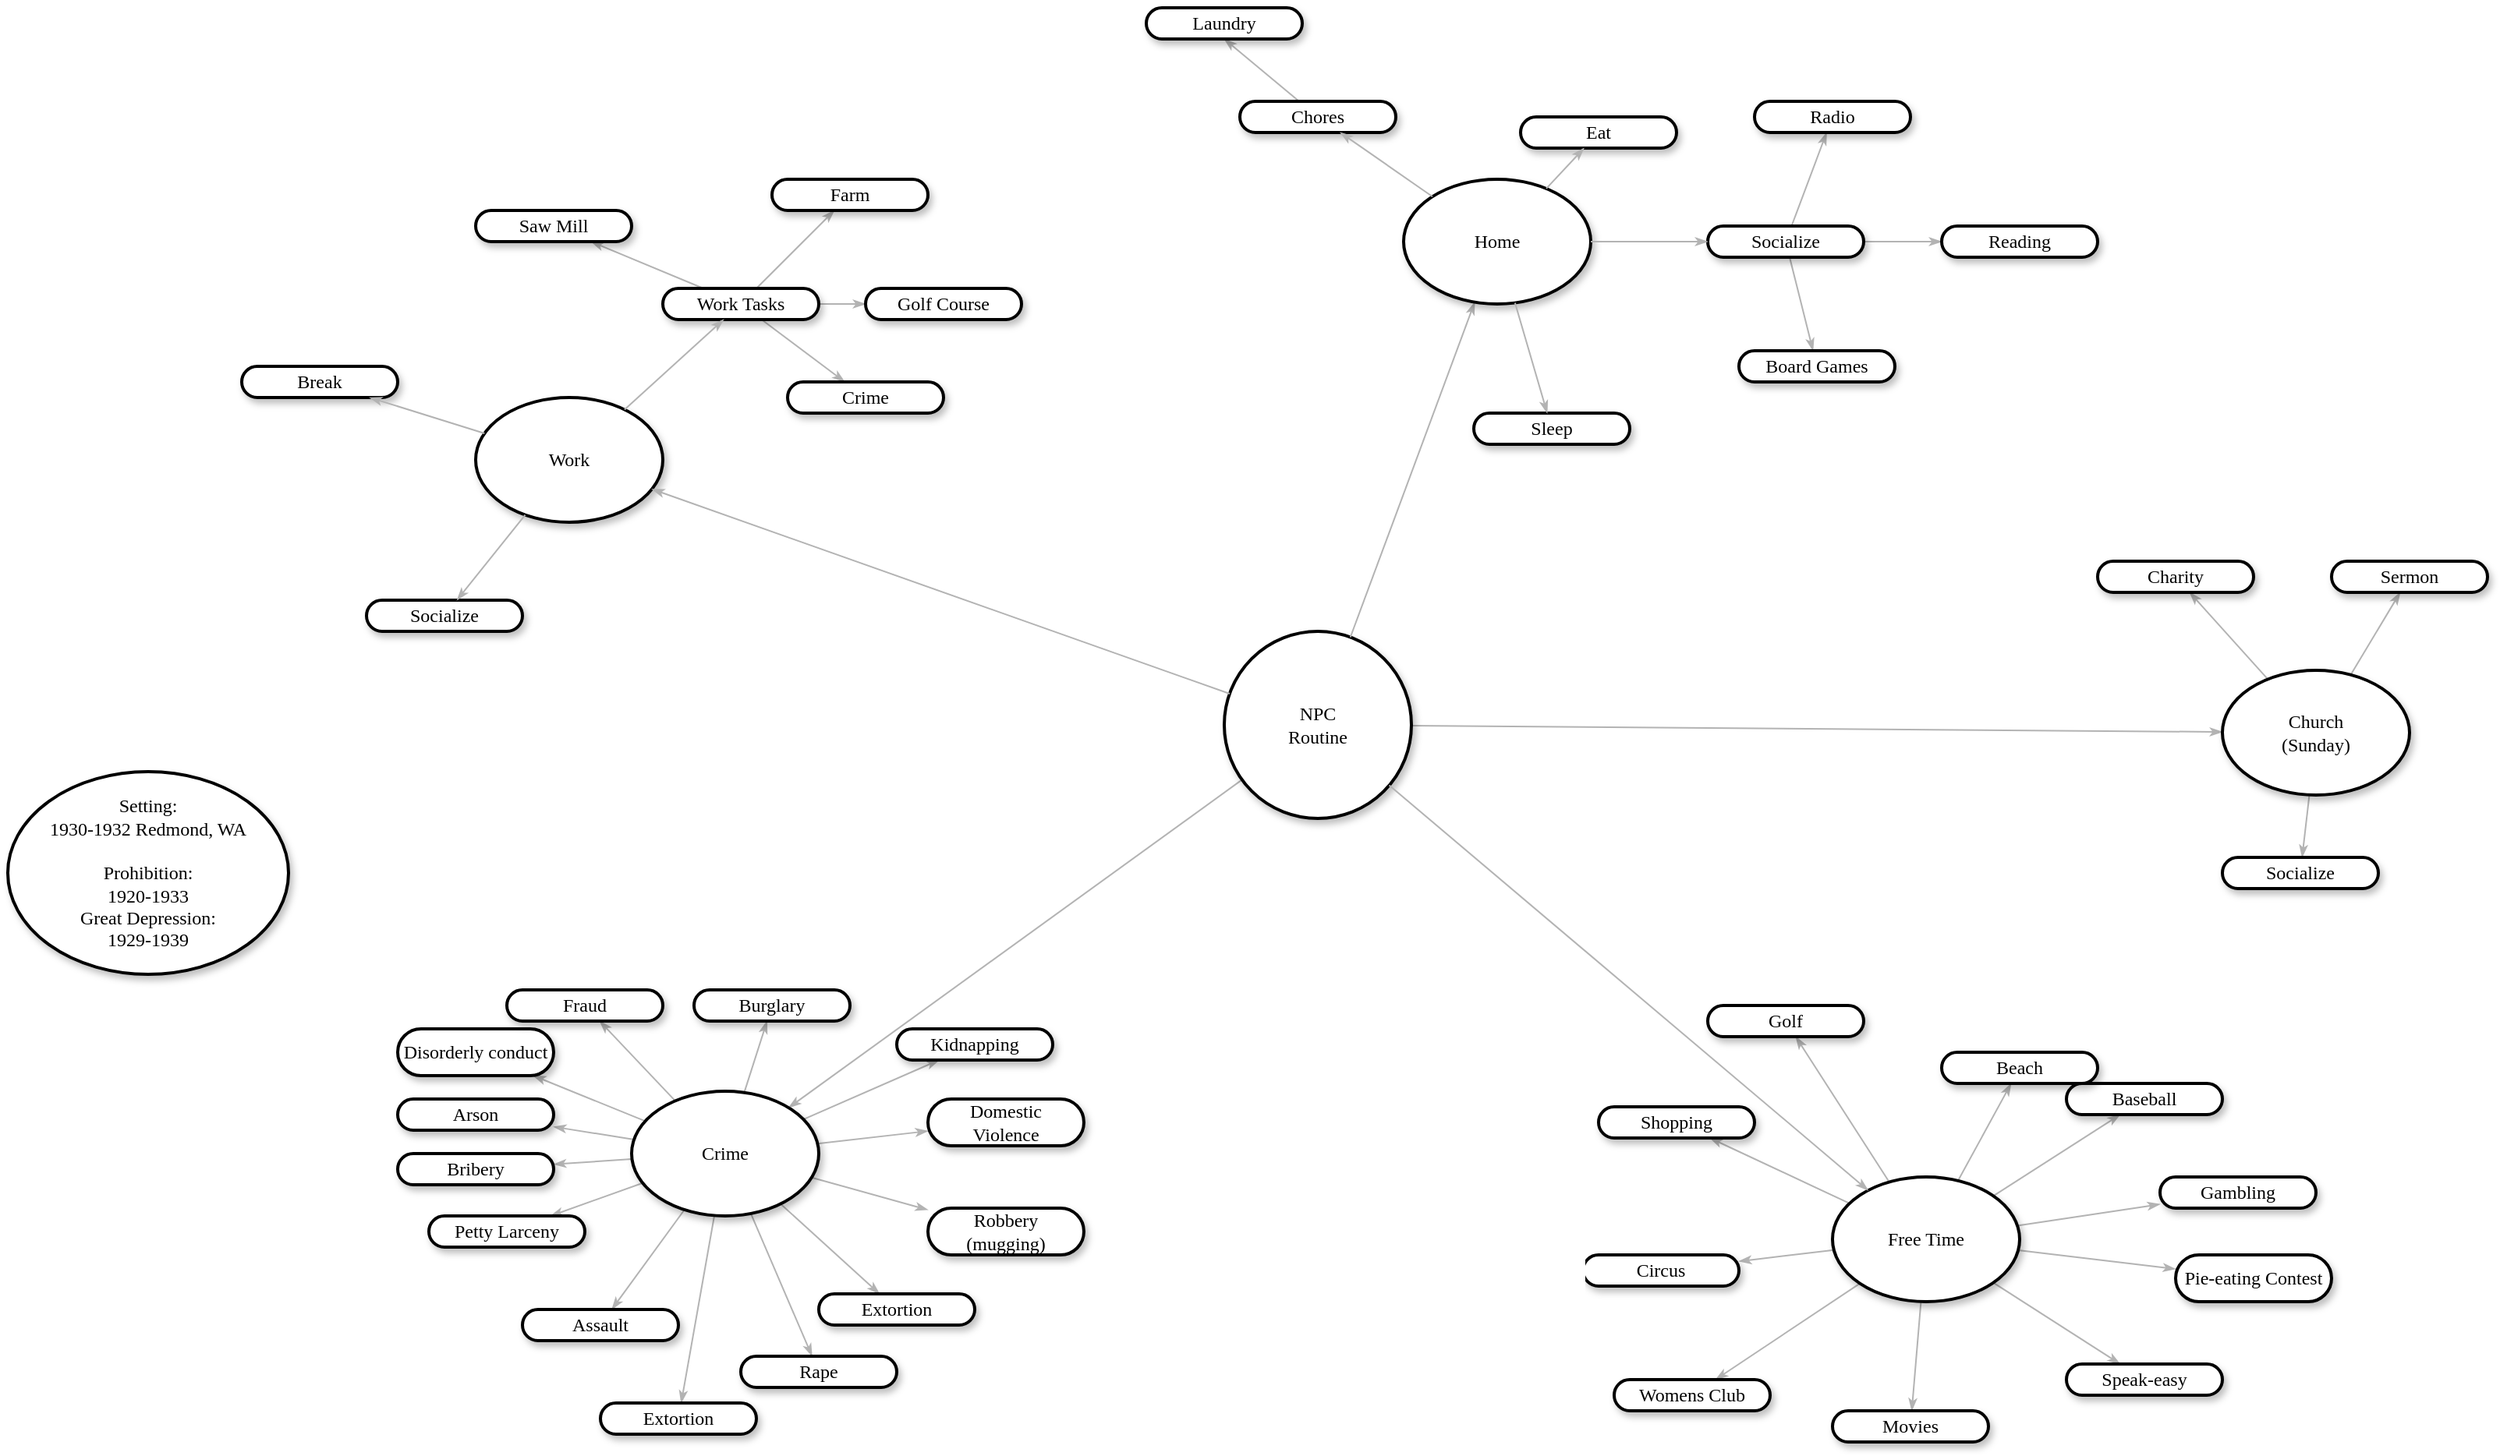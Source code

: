 <mxfile version="24.0.7" type="github">
  <diagram name="Page-1" id="ad52d381-51e7-2e0d-a935-2d0ddd2fd229">
    <mxGraphModel dx="1818" dy="1817" grid="1" gridSize="10" guides="1" tooltips="1" connect="1" arrows="1" fold="1" page="1" pageScale="1" pageWidth="1100" pageHeight="850" background="none" math="0" shadow="0">
      <root>
        <mxCell id="0" />
        <mxCell id="1" parent="0" />
        <mxCell id="2c924340bb9dbf6c-1" value="Socialize" style="whiteSpace=wrap;html=1;rounded=1;shadow=1;comic=0;labelBackgroundColor=none;strokeWidth=2;fontFamily=Verdana;fontSize=12;align=center;arcSize=50;" parent="1" vertex="1">
          <mxGeometry x="290" y="190" width="100" height="20" as="geometry" />
        </mxCell>
        <mxCell id="2c924340bb9dbf6c-2" value="Work" style="ellipse;whiteSpace=wrap;html=1;rounded=1;shadow=1;comic=0;labelBackgroundColor=none;strokeWidth=2;fontFamily=Verdana;fontSize=12;align=center;" parent="1" vertex="1">
          <mxGeometry x="360" y="60" width="120" height="80" as="geometry" />
        </mxCell>
        <mxCell id="UxoyAw1FXWE8Ad-K0um6-47" style="edgeStyle=none;rounded=1;orthogonalLoop=1;jettySize=auto;html=1;strokeColor=#B3B3B3;strokeWidth=1;align=center;verticalAlign=middle;fontFamily=Verdana;fontSize=12;fontColor=default;labelBackgroundColor=none;startArrow=none;startFill=0;startSize=5;endArrow=classicThin;endFill=1;endSize=5;" parent="1" source="2c924340bb9dbf6c-4" target="UxoyAw1FXWE8Ad-K0um6-46" edge="1">
          <mxGeometry relative="1" as="geometry">
            <mxPoint x="869.997" y="344.415" as="sourcePoint" />
          </mxGeometry>
        </mxCell>
        <mxCell id="mSaFIu4NPNJzYI9R8o-n-14" style="edgeStyle=none;rounded=1;orthogonalLoop=1;jettySize=auto;html=1;strokeColor=#B3B3B3;strokeWidth=1;align=center;verticalAlign=middle;fontFamily=Verdana;fontSize=12;fontColor=default;labelBackgroundColor=none;startArrow=none;startFill=0;startSize=5;endArrow=classicThin;endFill=1;endSize=5;" edge="1" parent="1" source="2c924340bb9dbf6c-4" target="mSaFIu4NPNJzYI9R8o-n-13">
          <mxGeometry relative="1" as="geometry" />
        </mxCell>
        <mxCell id="2c924340bb9dbf6c-4" value="&lt;div&gt;NPC&lt;/div&gt;&lt;div&gt;Routine&lt;br&gt;&lt;/div&gt;" style="ellipse;whiteSpace=wrap;html=1;rounded=1;shadow=1;comic=0;labelBackgroundColor=none;strokeWidth=2;fontFamily=Verdana;fontSize=12;align=center;" parent="1" vertex="1">
          <mxGeometry x="840" y="210" width="120" height="120" as="geometry" />
        </mxCell>
        <mxCell id="UxoyAw1FXWE8Ad-K0um6-15" style="edgeStyle=none;rounded=1;orthogonalLoop=1;jettySize=auto;html=1;strokeColor=#B3B3B3;strokeWidth=1;align=center;verticalAlign=middle;fontFamily=Verdana;fontSize=12;fontColor=default;labelBackgroundColor=none;startArrow=none;startFill=0;startSize=5;endArrow=classicThin;endFill=1;endSize=5;" parent="1" source="2c924340bb9dbf6c-5" target="UxoyAw1FXWE8Ad-K0um6-13" edge="1">
          <mxGeometry relative="1" as="geometry" />
        </mxCell>
        <mxCell id="UxoyAw1FXWE8Ad-K0um6-17" style="edgeStyle=none;rounded=1;orthogonalLoop=1;jettySize=auto;html=1;strokeColor=#B3B3B3;strokeWidth=1;align=center;verticalAlign=middle;fontFamily=Verdana;fontSize=12;fontColor=default;labelBackgroundColor=none;startArrow=none;startFill=0;startSize=5;endArrow=classicThin;endFill=1;endSize=5;" parent="1" source="2c924340bb9dbf6c-5" target="UxoyAw1FXWE8Ad-K0um6-16" edge="1">
          <mxGeometry relative="1" as="geometry" />
        </mxCell>
        <mxCell id="UxoyAw1FXWE8Ad-K0um6-19" style="edgeStyle=none;rounded=1;orthogonalLoop=1;jettySize=auto;html=1;strokeColor=#B3B3B3;strokeWidth=1;align=center;verticalAlign=middle;fontFamily=Verdana;fontSize=12;fontColor=default;labelBackgroundColor=none;startArrow=none;startFill=0;startSize=5;endArrow=classicThin;endFill=1;endSize=5;" parent="1" source="2c924340bb9dbf6c-5" target="UxoyAw1FXWE8Ad-K0um6-18" edge="1">
          <mxGeometry relative="1" as="geometry" />
        </mxCell>
        <mxCell id="UxoyAw1FXWE8Ad-K0um6-22" style="edgeStyle=none;rounded=1;orthogonalLoop=1;jettySize=auto;html=1;strokeColor=#B3B3B3;strokeWidth=1;align=center;verticalAlign=middle;fontFamily=Verdana;fontSize=12;fontColor=default;labelBackgroundColor=none;startArrow=none;startFill=0;startSize=5;endArrow=classicThin;endFill=1;endSize=5;" parent="1" source="2c924340bb9dbf6c-5" target="UxoyAw1FXWE8Ad-K0um6-21" edge="1">
          <mxGeometry relative="1" as="geometry" />
        </mxCell>
        <mxCell id="UxoyAw1FXWE8Ad-K0um6-24" style="edgeStyle=none;rounded=1;orthogonalLoop=1;jettySize=auto;html=1;strokeColor=#B3B3B3;strokeWidth=1;align=center;verticalAlign=middle;fontFamily=Verdana;fontSize=12;fontColor=default;labelBackgroundColor=none;startArrow=none;startFill=0;startSize=5;endArrow=classicThin;endFill=1;endSize=5;" parent="1" source="2c924340bb9dbf6c-5" target="UxoyAw1FXWE8Ad-K0um6-23" edge="1">
          <mxGeometry relative="1" as="geometry" />
        </mxCell>
        <mxCell id="UxoyAw1FXWE8Ad-K0um6-27" style="edgeStyle=none;rounded=1;orthogonalLoop=1;jettySize=auto;html=1;strokeColor=#B3B3B3;strokeWidth=1;align=center;verticalAlign=middle;fontFamily=Verdana;fontSize=12;fontColor=default;labelBackgroundColor=none;startArrow=none;startFill=0;startSize=5;endArrow=classicThin;endFill=1;endSize=5;" parent="1" source="2c924340bb9dbf6c-5" target="UxoyAw1FXWE8Ad-K0um6-25" edge="1">
          <mxGeometry relative="1" as="geometry" />
        </mxCell>
        <mxCell id="UxoyAw1FXWE8Ad-K0um6-41" style="edgeStyle=none;rounded=1;orthogonalLoop=1;jettySize=auto;html=1;strokeColor=#B3B3B3;strokeWidth=1;align=center;verticalAlign=middle;fontFamily=Verdana;fontSize=12;fontColor=default;labelBackgroundColor=none;startArrow=none;startFill=0;startSize=5;endArrow=classicThin;endFill=1;endSize=5;" parent="1" source="2c924340bb9dbf6c-5" target="UxoyAw1FXWE8Ad-K0um6-40" edge="1">
          <mxGeometry relative="1" as="geometry" />
        </mxCell>
        <mxCell id="UxoyAw1FXWE8Ad-K0um6-43" style="edgeStyle=none;rounded=1;orthogonalLoop=1;jettySize=auto;html=1;strokeColor=#B3B3B3;strokeWidth=1;align=center;verticalAlign=middle;fontFamily=Verdana;fontSize=12;fontColor=default;labelBackgroundColor=none;startArrow=none;startFill=0;startSize=5;endArrow=classicThin;endFill=1;endSize=5;" parent="1" source="2c924340bb9dbf6c-5" target="UxoyAw1FXWE8Ad-K0um6-42" edge="1">
          <mxGeometry relative="1" as="geometry" />
        </mxCell>
        <mxCell id="UxoyAw1FXWE8Ad-K0um6-45" style="edgeStyle=none;rounded=1;orthogonalLoop=1;jettySize=auto;html=1;strokeColor=#B3B3B3;strokeWidth=1;align=center;verticalAlign=middle;fontFamily=Verdana;fontSize=12;fontColor=default;labelBackgroundColor=none;startArrow=none;startFill=0;startSize=5;endArrow=classicThin;endFill=1;endSize=5;" parent="1" source="2c924340bb9dbf6c-5" target="UxoyAw1FXWE8Ad-K0um6-44" edge="1">
          <mxGeometry relative="1" as="geometry" />
        </mxCell>
        <mxCell id="UxoyAw1FXWE8Ad-K0um6-49" style="edgeStyle=none;rounded=1;orthogonalLoop=1;jettySize=auto;html=1;strokeColor=#B3B3B3;strokeWidth=1;align=center;verticalAlign=middle;fontFamily=Verdana;fontSize=12;fontColor=default;labelBackgroundColor=none;startArrow=none;startFill=0;startSize=5;endArrow=classicThin;endFill=1;endSize=5;" parent="1" source="2c924340bb9dbf6c-5" target="UxoyAw1FXWE8Ad-K0um6-48" edge="1">
          <mxGeometry relative="1" as="geometry" />
        </mxCell>
        <mxCell id="2c924340bb9dbf6c-5" value="Free Time" style="ellipse;whiteSpace=wrap;html=1;rounded=1;shadow=1;comic=0;labelBackgroundColor=none;strokeWidth=2;fontFamily=Verdana;fontSize=12;align=center;" parent="1" vertex="1">
          <mxGeometry x="1230" y="560" width="120" height="80" as="geometry" />
        </mxCell>
        <mxCell id="2c924340bb9dbf6c-10" value="Break" style="whiteSpace=wrap;html=1;rounded=1;shadow=1;comic=0;labelBackgroundColor=none;strokeWidth=2;fontFamily=Verdana;fontSize=12;align=center;arcSize=50;" parent="1" vertex="1">
          <mxGeometry x="210" y="40" width="100" height="20" as="geometry" />
        </mxCell>
        <mxCell id="2c924340bb9dbf6c-27" value="" style="edgeStyle=none;rounded=1;html=1;labelBackgroundColor=none;startArrow=none;startFill=0;startSize=5;endArrow=classicThin;endFill=1;endSize=5;jettySize=auto;orthogonalLoop=1;strokeColor=#B3B3B3;strokeWidth=1;fontFamily=Verdana;fontSize=12" parent="1" source="2c924340bb9dbf6c-2" target="2c924340bb9dbf6c-10" edge="1">
          <mxGeometry relative="1" as="geometry" />
        </mxCell>
        <mxCell id="2c924340bb9dbf6c-28" value="" style="edgeStyle=none;rounded=1;html=1;labelBackgroundColor=none;startArrow=none;startFill=0;startSize=5;endArrow=classicThin;endFill=1;endSize=5;jettySize=auto;orthogonalLoop=1;strokeColor=#B3B3B3;strokeWidth=1;fontFamily=Verdana;fontSize=12" parent="1" source="2c924340bb9dbf6c-2" target="2c924340bb9dbf6c-1" edge="1">
          <mxGeometry relative="1" as="geometry" />
        </mxCell>
        <mxCell id="2c924340bb9dbf6c-31" value="" style="edgeStyle=none;rounded=1;html=1;labelBackgroundColor=none;startArrow=none;startFill=0;startSize=5;endArrow=classicThin;endFill=1;endSize=5;jettySize=auto;orthogonalLoop=1;strokeColor=#B3B3B3;strokeWidth=1;fontFamily=Verdana;fontSize=12" parent="1" source="2c924340bb9dbf6c-4" target="2c924340bb9dbf6c-2" edge="1">
          <mxGeometry relative="1" as="geometry" />
        </mxCell>
        <mxCell id="2c924340bb9dbf6c-32" value="" style="edgeStyle=none;rounded=1;html=1;labelBackgroundColor=none;startArrow=none;startFill=0;startSize=5;endArrow=classicThin;endFill=1;endSize=5;jettySize=auto;orthogonalLoop=1;strokeColor=#B3B3B3;strokeWidth=1;fontFamily=Verdana;fontSize=12" parent="1" source="2c924340bb9dbf6c-4" target="2c924340bb9dbf6c-3" edge="1">
          <mxGeometry relative="1" as="geometry" />
        </mxCell>
        <mxCell id="2c924340bb9dbf6c-33" value="" style="edgeStyle=none;rounded=1;html=1;labelBackgroundColor=none;startArrow=none;startFill=0;startSize=5;endArrow=classicThin;endFill=1;endSize=5;jettySize=auto;orthogonalLoop=1;strokeColor=#B3B3B3;strokeWidth=1;fontFamily=Verdana;fontSize=12" parent="1" source="2c924340bb9dbf6c-4" target="2c924340bb9dbf6c-5" edge="1">
          <mxGeometry relative="1" as="geometry" />
        </mxCell>
        <mxCell id="UxoyAw1FXWE8Ad-K0um6-35" style="edgeStyle=none;rounded=1;orthogonalLoop=1;jettySize=auto;html=1;strokeColor=#B3B3B3;strokeWidth=1;align=center;verticalAlign=middle;fontFamily=Verdana;fontSize=12;fontColor=default;labelBackgroundColor=none;startArrow=none;startFill=0;startSize=5;endArrow=classicThin;endFill=1;endSize=5;" parent="1" source="2c924340bb9dbf6c-55" target="UxoyAw1FXWE8Ad-K0um6-34" edge="1">
          <mxGeometry relative="1" as="geometry" />
        </mxCell>
        <mxCell id="UxoyAw1FXWE8Ad-K0um6-37" style="edgeStyle=none;rounded=1;orthogonalLoop=1;jettySize=auto;html=1;strokeColor=#B3B3B3;strokeWidth=1;align=center;verticalAlign=middle;fontFamily=Verdana;fontSize=12;fontColor=default;labelBackgroundColor=none;startArrow=none;startFill=0;startSize=5;endArrow=classicThin;endFill=1;endSize=5;" parent="1" source="2c924340bb9dbf6c-55" target="UxoyAw1FXWE8Ad-K0um6-36" edge="1">
          <mxGeometry relative="1" as="geometry">
            <mxPoint x="620" y="-40" as="targetPoint" />
          </mxGeometry>
        </mxCell>
        <mxCell id="UxoyAw1FXWE8Ad-K0um6-39" style="edgeStyle=none;rounded=1;orthogonalLoop=1;jettySize=auto;html=1;strokeColor=#B3B3B3;strokeWidth=1;align=center;verticalAlign=middle;fontFamily=Verdana;fontSize=12;fontColor=default;labelBackgroundColor=none;startArrow=none;startFill=0;startSize=5;endArrow=classicThin;endFill=1;endSize=5;" parent="1" source="2c924340bb9dbf6c-55" target="UxoyAw1FXWE8Ad-K0um6-38" edge="1">
          <mxGeometry relative="1" as="geometry" />
        </mxCell>
        <mxCell id="UxoyAw1FXWE8Ad-K0um6-54" style="edgeStyle=none;rounded=1;orthogonalLoop=1;jettySize=auto;html=1;strokeColor=#B3B3B3;strokeWidth=1;align=center;verticalAlign=middle;fontFamily=Verdana;fontSize=12;fontColor=default;labelBackgroundColor=none;startArrow=none;startFill=0;startSize=5;endArrow=classicThin;endFill=1;endSize=5;" parent="1" source="2c924340bb9dbf6c-55" target="UxoyAw1FXWE8Ad-K0um6-52" edge="1">
          <mxGeometry relative="1" as="geometry" />
        </mxCell>
        <mxCell id="2c924340bb9dbf6c-55" value="Work Tasks" style="whiteSpace=wrap;html=1;rounded=1;shadow=1;comic=0;labelBackgroundColor=none;strokeWidth=2;fontFamily=Verdana;fontSize=12;align=center;arcSize=50;" parent="1" vertex="1">
          <mxGeometry x="480" y="-10" width="100" height="20" as="geometry" />
        </mxCell>
        <mxCell id="2c924340bb9dbf6c-61" value="" style="edgeStyle=none;rounded=1;html=1;labelBackgroundColor=none;startArrow=none;startFill=0;startSize=5;endArrow=classicThin;endFill=1;endSize=5;jettySize=auto;orthogonalLoop=1;strokeColor=#B3B3B3;strokeWidth=1;fontFamily=Verdana;fontSize=12" parent="1" source="2c924340bb9dbf6c-2" target="2c924340bb9dbf6c-55" edge="1">
          <mxGeometry relative="1" as="geometry" />
        </mxCell>
        <mxCell id="2c924340bb9dbf6c-3" value="&lt;div&gt;Home&lt;/div&gt;" style="ellipse;whiteSpace=wrap;html=1;rounded=1;shadow=1;comic=0;labelBackgroundColor=none;strokeWidth=2;fontFamily=Verdana;fontSize=12;align=center;" parent="1" vertex="1">
          <mxGeometry x="955" y="-80" width="120" height="80" as="geometry" />
        </mxCell>
        <mxCell id="2c924340bb9dbf6c-11" value="Sleep" style="whiteSpace=wrap;html=1;rounded=1;shadow=1;comic=0;labelBackgroundColor=none;strokeWidth=2;fontFamily=Verdana;fontSize=12;align=center;arcSize=50;" parent="1" vertex="1">
          <mxGeometry x="1000" y="70" width="100" height="20" as="geometry" />
        </mxCell>
        <mxCell id="2c924340bb9dbf6c-14" value="Eat" style="whiteSpace=wrap;html=1;rounded=1;shadow=1;comic=0;labelBackgroundColor=none;strokeWidth=2;fontFamily=Verdana;fontSize=12;align=center;arcSize=50;" parent="1" vertex="1">
          <mxGeometry x="1030" y="-120" width="100" height="20" as="geometry" />
        </mxCell>
        <mxCell id="UxoyAw1FXWE8Ad-K0um6-10" style="edgeStyle=none;rounded=1;orthogonalLoop=1;jettySize=auto;html=1;entryX=0.5;entryY=1;entryDx=0;entryDy=0;strokeColor=#B3B3B3;strokeWidth=1;align=center;verticalAlign=middle;fontFamily=Verdana;fontSize=12;fontColor=default;labelBackgroundColor=none;startArrow=none;startFill=0;startSize=5;endArrow=classicThin;endFill=1;endSize=5;" parent="1" source="2c924340bb9dbf6c-15" target="UxoyAw1FXWE8Ad-K0um6-7" edge="1">
          <mxGeometry relative="1" as="geometry" />
        </mxCell>
        <mxCell id="2c924340bb9dbf6c-15" value="Chores" style="whiteSpace=wrap;html=1;rounded=1;shadow=1;comic=0;labelBackgroundColor=none;strokeWidth=2;fontFamily=Verdana;fontSize=12;align=center;arcSize=50;" parent="1" vertex="1">
          <mxGeometry x="850" y="-130" width="100" height="20" as="geometry" />
        </mxCell>
        <mxCell id="UxoyAw1FXWE8Ad-K0um6-29" style="edgeStyle=none;rounded=1;orthogonalLoop=1;jettySize=auto;html=1;strokeColor=#B3B3B3;strokeWidth=1;align=center;verticalAlign=middle;fontFamily=Verdana;fontSize=12;fontColor=default;labelBackgroundColor=none;startArrow=none;startFill=0;startSize=5;endArrow=classicThin;endFill=1;endSize=5;" parent="1" source="2c924340bb9dbf6c-16" target="UxoyAw1FXWE8Ad-K0um6-28" edge="1">
          <mxGeometry relative="1" as="geometry" />
        </mxCell>
        <mxCell id="UxoyAw1FXWE8Ad-K0um6-31" style="edgeStyle=none;rounded=1;orthogonalLoop=1;jettySize=auto;html=1;strokeColor=#B3B3B3;strokeWidth=1;align=center;verticalAlign=middle;fontFamily=Verdana;fontSize=12;fontColor=default;labelBackgroundColor=none;startArrow=none;startFill=0;startSize=5;endArrow=classicThin;endFill=1;endSize=5;" parent="1" source="2c924340bb9dbf6c-16" target="UxoyAw1FXWE8Ad-K0um6-30" edge="1">
          <mxGeometry relative="1" as="geometry" />
        </mxCell>
        <mxCell id="UxoyAw1FXWE8Ad-K0um6-33" style="edgeStyle=none;rounded=1;orthogonalLoop=1;jettySize=auto;html=1;strokeColor=#B3B3B3;strokeWidth=1;align=center;verticalAlign=middle;fontFamily=Verdana;fontSize=12;fontColor=default;labelBackgroundColor=none;startArrow=none;startFill=0;startSize=5;endArrow=classicThin;endFill=1;endSize=5;" parent="1" source="2c924340bb9dbf6c-16" target="UxoyAw1FXWE8Ad-K0um6-32" edge="1">
          <mxGeometry relative="1" as="geometry" />
        </mxCell>
        <mxCell id="2c924340bb9dbf6c-16" value="Socialize" style="whiteSpace=wrap;html=1;rounded=1;shadow=1;comic=0;labelBackgroundColor=none;strokeWidth=2;fontFamily=Verdana;fontSize=12;align=center;arcSize=50;" parent="1" vertex="1">
          <mxGeometry x="1150" y="-50" width="100" height="20" as="geometry" />
        </mxCell>
        <mxCell id="2c924340bb9dbf6c-43" value="" style="edgeStyle=none;rounded=1;html=1;labelBackgroundColor=none;startArrow=none;startFill=0;startSize=5;endArrow=classicThin;endFill=1;endSize=5;jettySize=auto;orthogonalLoop=1;strokeColor=#B3B3B3;strokeWidth=1;fontFamily=Verdana;fontSize=12" parent="1" source="2c924340bb9dbf6c-3" target="2c924340bb9dbf6c-16" edge="1">
          <mxGeometry relative="1" as="geometry" />
        </mxCell>
        <mxCell id="2c924340bb9dbf6c-44" value="" style="edgeStyle=none;rounded=1;html=1;labelBackgroundColor=none;startArrow=none;startFill=0;startSize=5;endArrow=classicThin;endFill=1;endSize=5;jettySize=auto;orthogonalLoop=1;strokeColor=#B3B3B3;strokeWidth=1;fontFamily=Verdana;fontSize=12" parent="1" source="2c924340bb9dbf6c-3" target="2c924340bb9dbf6c-15" edge="1">
          <mxGeometry relative="1" as="geometry" />
        </mxCell>
        <mxCell id="2c924340bb9dbf6c-45" value="" style="edgeStyle=none;rounded=1;html=1;labelBackgroundColor=none;startArrow=none;startFill=0;startSize=5;endArrow=classicThin;endFill=1;endSize=5;jettySize=auto;orthogonalLoop=1;strokeColor=#B3B3B3;strokeWidth=1;fontFamily=Verdana;fontSize=12" parent="1" source="2c924340bb9dbf6c-3" target="2c924340bb9dbf6c-14" edge="1">
          <mxGeometry relative="1" as="geometry" />
        </mxCell>
        <mxCell id="2c924340bb9dbf6c-46" value="" style="edgeStyle=none;rounded=1;html=1;labelBackgroundColor=none;startArrow=none;startFill=0;startSize=5;endArrow=classicThin;endFill=1;endSize=5;jettySize=auto;orthogonalLoop=1;strokeColor=#B3B3B3;strokeWidth=1;fontFamily=Verdana;fontSize=12" parent="1" source="2c924340bb9dbf6c-3" target="2c924340bb9dbf6c-11" edge="1">
          <mxGeometry x="0.012" relative="1" as="geometry">
            <mxPoint as="offset" />
          </mxGeometry>
        </mxCell>
        <mxCell id="UxoyAw1FXWE8Ad-K0um6-7" value="Laundry" style="whiteSpace=wrap;html=1;rounded=1;shadow=1;comic=0;labelBackgroundColor=none;strokeWidth=2;fontFamily=Verdana;fontSize=12;align=center;arcSize=50;" parent="1" vertex="1">
          <mxGeometry x="790" y="-190" width="100" height="20" as="geometry" />
        </mxCell>
        <mxCell id="UxoyAw1FXWE8Ad-K0um6-13" value="Shopping" style="whiteSpace=wrap;html=1;rounded=1;shadow=1;comic=0;labelBackgroundColor=none;strokeWidth=2;fontFamily=Verdana;fontSize=12;align=center;arcSize=50;" parent="1" vertex="1">
          <mxGeometry x="1080" y="515" width="100" height="20" as="geometry" />
        </mxCell>
        <mxCell id="UxoyAw1FXWE8Ad-K0um6-16" value="Circus" style="whiteSpace=wrap;html=1;rounded=1;shadow=1;comic=0;labelBackgroundColor=none;strokeWidth=2;fontFamily=Verdana;fontSize=12;align=center;arcSize=50;" parent="1" vertex="1">
          <mxGeometry x="1070" y="610" width="100" height="20" as="geometry" />
        </mxCell>
        <mxCell id="UxoyAw1FXWE8Ad-K0um6-18" value="Baseball" style="whiteSpace=wrap;html=1;rounded=1;shadow=1;comic=0;labelBackgroundColor=none;strokeWidth=2;fontFamily=Verdana;fontSize=12;align=center;arcSize=50;" parent="1" vertex="1">
          <mxGeometry x="1380" y="500" width="100" height="20" as="geometry" />
        </mxCell>
        <mxCell id="UxoyAw1FXWE8Ad-K0um6-21" value="Pie-eating Contest" style="whiteSpace=wrap;html=1;rounded=1;shadow=1;comic=0;labelBackgroundColor=none;strokeWidth=2;fontFamily=Verdana;fontSize=12;align=center;arcSize=50;" parent="1" vertex="1">
          <mxGeometry x="1450" y="610" width="100" height="30" as="geometry" />
        </mxCell>
        <mxCell id="UxoyAw1FXWE8Ad-K0um6-23" value="Speak-easy" style="whiteSpace=wrap;html=1;rounded=1;shadow=1;comic=0;labelBackgroundColor=none;strokeWidth=2;fontFamily=Verdana;fontSize=12;align=center;arcSize=50;" parent="1" vertex="1">
          <mxGeometry x="1380" y="680" width="100" height="20" as="geometry" />
        </mxCell>
        <mxCell id="UxoyAw1FXWE8Ad-K0um6-25" value="Movies" style="whiteSpace=wrap;html=1;rounded=1;shadow=1;comic=0;labelBackgroundColor=none;strokeWidth=2;fontFamily=Verdana;fontSize=12;align=center;arcSize=50;" parent="1" vertex="1">
          <mxGeometry x="1230" y="710" width="100" height="20" as="geometry" />
        </mxCell>
        <mxCell id="UxoyAw1FXWE8Ad-K0um6-28" value="Board Games" style="whiteSpace=wrap;html=1;rounded=1;shadow=1;comic=0;labelBackgroundColor=none;strokeWidth=2;fontFamily=Verdana;fontSize=12;align=center;arcSize=50;" parent="1" vertex="1">
          <mxGeometry x="1170" y="30" width="100" height="20" as="geometry" />
        </mxCell>
        <mxCell id="UxoyAw1FXWE8Ad-K0um6-30" value="Radio" style="whiteSpace=wrap;html=1;rounded=1;shadow=1;comic=0;labelBackgroundColor=none;strokeWidth=2;fontFamily=Verdana;fontSize=12;align=center;arcSize=50;" parent="1" vertex="1">
          <mxGeometry x="1180" y="-130" width="100" height="20" as="geometry" />
        </mxCell>
        <mxCell id="UxoyAw1FXWE8Ad-K0um6-32" value="Reading" style="whiteSpace=wrap;html=1;rounded=1;shadow=1;comic=0;labelBackgroundColor=none;strokeWidth=2;fontFamily=Verdana;fontSize=12;align=center;arcSize=50;" parent="1" vertex="1">
          <mxGeometry x="1300" y="-50" width="100" height="20" as="geometry" />
        </mxCell>
        <mxCell id="UxoyAw1FXWE8Ad-K0um6-34" value="Saw Mill" style="whiteSpace=wrap;html=1;rounded=1;shadow=1;comic=0;labelBackgroundColor=none;strokeWidth=2;fontFamily=Verdana;fontSize=12;align=center;arcSize=50;" parent="1" vertex="1">
          <mxGeometry x="360" y="-60" width="100" height="20" as="geometry" />
        </mxCell>
        <mxCell id="UxoyAw1FXWE8Ad-K0um6-36" value="Farm" style="whiteSpace=wrap;html=1;rounded=1;shadow=1;comic=0;labelBackgroundColor=none;strokeWidth=2;fontFamily=Verdana;fontSize=12;align=center;arcSize=50;" parent="1" vertex="1">
          <mxGeometry x="550" y="-80" width="100" height="20" as="geometry" />
        </mxCell>
        <mxCell id="UxoyAw1FXWE8Ad-K0um6-38" value="Golf Course" style="whiteSpace=wrap;html=1;rounded=1;shadow=1;comic=0;labelBackgroundColor=none;strokeWidth=2;fontFamily=Verdana;fontSize=12;align=center;arcSize=50;" parent="1" vertex="1">
          <mxGeometry x="610" y="-10" width="100" height="20" as="geometry" />
        </mxCell>
        <mxCell id="UxoyAw1FXWE8Ad-K0um6-40" value="Gambling" style="whiteSpace=wrap;html=1;rounded=1;shadow=1;comic=0;labelBackgroundColor=none;strokeWidth=2;fontFamily=Verdana;fontSize=12;align=center;arcSize=50;" parent="1" vertex="1">
          <mxGeometry x="1440" y="560" width="100" height="20" as="geometry" />
        </mxCell>
        <mxCell id="UxoyAw1FXWE8Ad-K0um6-42" value="Golf" style="whiteSpace=wrap;html=1;rounded=1;shadow=1;comic=0;labelBackgroundColor=none;strokeWidth=2;fontFamily=Verdana;fontSize=12;align=center;arcSize=50;" parent="1" vertex="1">
          <mxGeometry x="1150" y="450" width="100" height="20" as="geometry" />
        </mxCell>
        <mxCell id="UxoyAw1FXWE8Ad-K0um6-44" value="Beach" style="whiteSpace=wrap;html=1;rounded=1;shadow=1;comic=0;labelBackgroundColor=none;strokeWidth=2;fontFamily=Verdana;fontSize=12;align=center;arcSize=50;" parent="1" vertex="1">
          <mxGeometry x="1300" y="480" width="100" height="20" as="geometry" />
        </mxCell>
        <mxCell id="mSaFIu4NPNJzYI9R8o-n-7" style="edgeStyle=none;rounded=1;orthogonalLoop=1;jettySize=auto;html=1;strokeColor=#B3B3B3;strokeWidth=1;align=center;verticalAlign=middle;fontFamily=Verdana;fontSize=12;fontColor=default;labelBackgroundColor=none;startArrow=none;startFill=0;startSize=5;endArrow=classicThin;endFill=1;endSize=5;" edge="1" parent="1" source="UxoyAw1FXWE8Ad-K0um6-46" target="mSaFIu4NPNJzYI9R8o-n-6">
          <mxGeometry relative="1" as="geometry" />
        </mxCell>
        <mxCell id="mSaFIu4NPNJzYI9R8o-n-9" style="edgeStyle=none;rounded=1;orthogonalLoop=1;jettySize=auto;html=1;strokeColor=#B3B3B3;strokeWidth=1;align=center;verticalAlign=middle;fontFamily=Verdana;fontSize=12;fontColor=default;labelBackgroundColor=none;startArrow=none;startFill=0;startSize=5;endArrow=classicThin;endFill=1;endSize=5;" edge="1" parent="1" source="UxoyAw1FXWE8Ad-K0um6-46" target="mSaFIu4NPNJzYI9R8o-n-8">
          <mxGeometry relative="1" as="geometry" />
        </mxCell>
        <mxCell id="mSaFIu4NPNJzYI9R8o-n-11" style="edgeStyle=none;rounded=1;orthogonalLoop=1;jettySize=auto;html=1;strokeColor=#B3B3B3;strokeWidth=1;align=center;verticalAlign=middle;fontFamily=Verdana;fontSize=12;fontColor=default;labelBackgroundColor=none;startArrow=none;startFill=0;startSize=5;endArrow=classicThin;endFill=1;endSize=5;" edge="1" parent="1" source="UxoyAw1FXWE8Ad-K0um6-46" target="mSaFIu4NPNJzYI9R8o-n-10">
          <mxGeometry relative="1" as="geometry" />
        </mxCell>
        <mxCell id="UxoyAw1FXWE8Ad-K0um6-46" value="&lt;div&gt;Church&lt;/div&gt;&lt;div&gt;(Sunday)&lt;/div&gt;" style="ellipse;whiteSpace=wrap;html=1;rounded=1;shadow=1;comic=0;labelBackgroundColor=none;strokeWidth=2;fontFamily=Verdana;fontSize=12;align=center;" parent="1" vertex="1">
          <mxGeometry x="1480" y="235" width="120" height="80" as="geometry" />
        </mxCell>
        <mxCell id="UxoyAw1FXWE8Ad-K0um6-48" value="Womens Club" style="whiteSpace=wrap;html=1;rounded=1;shadow=1;comic=0;labelBackgroundColor=none;strokeWidth=2;fontFamily=Verdana;fontSize=12;align=center;arcSize=50;" parent="1" vertex="1">
          <mxGeometry x="1090" y="690" width="100" height="20" as="geometry" />
        </mxCell>
        <mxCell id="UxoyAw1FXWE8Ad-K0um6-50" value="&lt;div&gt;Setting:&lt;/div&gt;&lt;div&gt;1930-1932 Redmond, WA&lt;br&gt;&lt;/div&gt;&lt;div&gt;&lt;br&gt;&lt;/div&gt;&lt;div&gt;Prohibition:&lt;/div&gt;&lt;div&gt;1920-1933&lt;br&gt;&lt;/div&gt;&lt;div&gt;Great Depression:&lt;/div&gt;&lt;div&gt;1929-1939&lt;br&gt;&lt;/div&gt;" style="ellipse;whiteSpace=wrap;html=1;rounded=1;shadow=1;comic=0;labelBackgroundColor=none;strokeWidth=2;fontFamily=Verdana;fontSize=12;align=center;" parent="1" vertex="1">
          <mxGeometry x="60" y="300" width="180" height="130" as="geometry" />
        </mxCell>
        <mxCell id="UxoyAw1FXWE8Ad-K0um6-52" value="Crime" style="whiteSpace=wrap;html=1;rounded=1;shadow=1;comic=0;labelBackgroundColor=none;strokeWidth=2;fontFamily=Verdana;fontSize=12;align=center;arcSize=50;" parent="1" vertex="1">
          <mxGeometry x="560" y="50" width="100" height="20" as="geometry" />
        </mxCell>
        <mxCell id="mSaFIu4NPNJzYI9R8o-n-6" value="Sermon" style="whiteSpace=wrap;html=1;rounded=1;shadow=1;comic=0;labelBackgroundColor=none;strokeWidth=2;fontFamily=Verdana;fontSize=12;align=center;arcSize=50;" vertex="1" parent="1">
          <mxGeometry x="1550" y="165" width="100" height="20" as="geometry" />
        </mxCell>
        <mxCell id="mSaFIu4NPNJzYI9R8o-n-8" value="Charity" style="whiteSpace=wrap;html=1;rounded=1;shadow=1;comic=0;labelBackgroundColor=none;strokeWidth=2;fontFamily=Verdana;fontSize=12;align=center;arcSize=50;" vertex="1" parent="1">
          <mxGeometry x="1400" y="165" width="100" height="20" as="geometry" />
        </mxCell>
        <mxCell id="mSaFIu4NPNJzYI9R8o-n-10" value="Socialize" style="whiteSpace=wrap;html=1;rounded=1;shadow=1;comic=0;labelBackgroundColor=none;strokeWidth=2;fontFamily=Verdana;fontSize=12;align=center;arcSize=50;" vertex="1" parent="1">
          <mxGeometry x="1480" y="355" width="100" height="20" as="geometry" />
        </mxCell>
        <mxCell id="mSaFIu4NPNJzYI9R8o-n-17" style="edgeStyle=none;rounded=1;orthogonalLoop=1;jettySize=auto;html=1;strokeColor=#B3B3B3;strokeWidth=1;align=center;verticalAlign=middle;fontFamily=Verdana;fontSize=12;fontColor=default;labelBackgroundColor=none;startArrow=none;startFill=0;startSize=5;endArrow=classicThin;endFill=1;endSize=5;" edge="1" parent="1" source="mSaFIu4NPNJzYI9R8o-n-13" target="mSaFIu4NPNJzYI9R8o-n-16">
          <mxGeometry relative="1" as="geometry">
            <mxPoint x="510" y="650" as="targetPoint" />
          </mxGeometry>
        </mxCell>
        <mxCell id="mSaFIu4NPNJzYI9R8o-n-31" style="edgeStyle=none;rounded=1;orthogonalLoop=1;jettySize=auto;html=1;strokeColor=#B3B3B3;strokeWidth=1;align=center;verticalAlign=middle;fontFamily=Verdana;fontSize=12;fontColor=default;labelBackgroundColor=none;startArrow=none;startFill=0;startSize=5;endArrow=classicThin;endFill=1;endSize=5;" edge="1" parent="1" source="mSaFIu4NPNJzYI9R8o-n-13" target="mSaFIu4NPNJzYI9R8o-n-18">
          <mxGeometry relative="1" as="geometry" />
        </mxCell>
        <mxCell id="mSaFIu4NPNJzYI9R8o-n-32" style="edgeStyle=none;rounded=1;orthogonalLoop=1;jettySize=auto;html=1;strokeColor=#B3B3B3;strokeWidth=1;align=center;verticalAlign=middle;fontFamily=Verdana;fontSize=12;fontColor=default;labelBackgroundColor=none;startArrow=none;startFill=0;startSize=5;endArrow=classicThin;endFill=1;endSize=5;" edge="1" parent="1" source="mSaFIu4NPNJzYI9R8o-n-13" target="mSaFIu4NPNJzYI9R8o-n-30">
          <mxGeometry relative="1" as="geometry" />
        </mxCell>
        <mxCell id="mSaFIu4NPNJzYI9R8o-n-33" style="edgeStyle=none;rounded=1;orthogonalLoop=1;jettySize=auto;html=1;strokeColor=#B3B3B3;strokeWidth=1;align=center;verticalAlign=middle;fontFamily=Verdana;fontSize=12;fontColor=default;labelBackgroundColor=none;startArrow=none;startFill=0;startSize=5;endArrow=classicThin;endFill=1;endSize=5;" edge="1" parent="1" source="mSaFIu4NPNJzYI9R8o-n-13" target="mSaFIu4NPNJzYI9R8o-n-22">
          <mxGeometry relative="1" as="geometry" />
        </mxCell>
        <mxCell id="mSaFIu4NPNJzYI9R8o-n-34" style="edgeStyle=none;rounded=1;orthogonalLoop=1;jettySize=auto;html=1;strokeColor=#B3B3B3;strokeWidth=1;align=center;verticalAlign=middle;fontFamily=Verdana;fontSize=12;fontColor=default;labelBackgroundColor=none;startArrow=none;startFill=0;startSize=5;endArrow=classicThin;endFill=1;endSize=5;" edge="1" parent="1" source="mSaFIu4NPNJzYI9R8o-n-13" target="mSaFIu4NPNJzYI9R8o-n-21">
          <mxGeometry relative="1" as="geometry" />
        </mxCell>
        <mxCell id="mSaFIu4NPNJzYI9R8o-n-35" style="edgeStyle=none;rounded=1;orthogonalLoop=1;jettySize=auto;html=1;strokeColor=#B3B3B3;strokeWidth=1;align=center;verticalAlign=middle;fontFamily=Verdana;fontSize=12;fontColor=default;labelBackgroundColor=none;startArrow=none;startFill=0;startSize=5;endArrow=classicThin;endFill=1;endSize=5;" edge="1" parent="1" source="mSaFIu4NPNJzYI9R8o-n-13" target="mSaFIu4NPNJzYI9R8o-n-20">
          <mxGeometry relative="1" as="geometry" />
        </mxCell>
        <mxCell id="mSaFIu4NPNJzYI9R8o-n-36" style="edgeStyle=none;rounded=1;orthogonalLoop=1;jettySize=auto;html=1;strokeColor=#B3B3B3;strokeWidth=1;align=center;verticalAlign=middle;fontFamily=Verdana;fontSize=12;fontColor=default;labelBackgroundColor=none;startArrow=none;startFill=0;startSize=5;endArrow=classicThin;endFill=1;endSize=5;" edge="1" parent="1" source="mSaFIu4NPNJzYI9R8o-n-13" target="mSaFIu4NPNJzYI9R8o-n-29">
          <mxGeometry relative="1" as="geometry" />
        </mxCell>
        <mxCell id="mSaFIu4NPNJzYI9R8o-n-37" style="edgeStyle=none;rounded=1;orthogonalLoop=1;jettySize=auto;html=1;strokeColor=#B3B3B3;strokeWidth=1;align=center;verticalAlign=middle;fontFamily=Verdana;fontSize=12;fontColor=default;labelBackgroundColor=none;startArrow=none;startFill=0;startSize=5;endArrow=classicThin;endFill=1;endSize=5;" edge="1" parent="1" source="mSaFIu4NPNJzYI9R8o-n-13" target="mSaFIu4NPNJzYI9R8o-n-28">
          <mxGeometry relative="1" as="geometry" />
        </mxCell>
        <mxCell id="mSaFIu4NPNJzYI9R8o-n-38" style="edgeStyle=none;rounded=1;orthogonalLoop=1;jettySize=auto;html=1;strokeColor=#B3B3B3;strokeWidth=1;align=center;verticalAlign=middle;fontFamily=Verdana;fontSize=12;fontColor=default;labelBackgroundColor=none;startArrow=none;startFill=0;startSize=5;endArrow=classicThin;endFill=1;endSize=5;" edge="1" parent="1" source="mSaFIu4NPNJzYI9R8o-n-13" target="mSaFIu4NPNJzYI9R8o-n-27">
          <mxGeometry relative="1" as="geometry" />
        </mxCell>
        <mxCell id="mSaFIu4NPNJzYI9R8o-n-39" style="edgeStyle=none;rounded=1;orthogonalLoop=1;jettySize=auto;html=1;strokeColor=#B3B3B3;strokeWidth=1;align=center;verticalAlign=middle;fontFamily=Verdana;fontSize=12;fontColor=default;labelBackgroundColor=none;startArrow=none;startFill=0;startSize=5;endArrow=classicThin;endFill=1;endSize=5;" edge="1" parent="1" source="mSaFIu4NPNJzYI9R8o-n-13" target="mSaFIu4NPNJzYI9R8o-n-26">
          <mxGeometry relative="1" as="geometry" />
        </mxCell>
        <mxCell id="mSaFIu4NPNJzYI9R8o-n-40" style="edgeStyle=none;rounded=1;orthogonalLoop=1;jettySize=auto;html=1;strokeColor=#B3B3B3;strokeWidth=1;align=center;verticalAlign=middle;fontFamily=Verdana;fontSize=12;fontColor=default;labelBackgroundColor=none;startArrow=none;startFill=0;startSize=5;endArrow=classicThin;endFill=1;endSize=5;" edge="1" parent="1" source="mSaFIu4NPNJzYI9R8o-n-13" target="mSaFIu4NPNJzYI9R8o-n-25">
          <mxGeometry relative="1" as="geometry" />
        </mxCell>
        <mxCell id="mSaFIu4NPNJzYI9R8o-n-41" style="edgeStyle=none;rounded=1;orthogonalLoop=1;jettySize=auto;html=1;strokeColor=#B3B3B3;strokeWidth=1;align=center;verticalAlign=middle;fontFamily=Verdana;fontSize=12;fontColor=default;labelBackgroundColor=none;startArrow=none;startFill=0;startSize=5;endArrow=classicThin;endFill=1;endSize=5;" edge="1" parent="1" source="mSaFIu4NPNJzYI9R8o-n-13" target="mSaFIu4NPNJzYI9R8o-n-24">
          <mxGeometry relative="1" as="geometry" />
        </mxCell>
        <mxCell id="mSaFIu4NPNJzYI9R8o-n-42" style="edgeStyle=none;rounded=1;orthogonalLoop=1;jettySize=auto;html=1;strokeColor=#B3B3B3;strokeWidth=1;align=center;verticalAlign=middle;fontFamily=Verdana;fontSize=12;fontColor=default;labelBackgroundColor=none;startArrow=none;startFill=0;startSize=5;endArrow=classicThin;endFill=1;endSize=5;" edge="1" parent="1" source="mSaFIu4NPNJzYI9R8o-n-13" target="mSaFIu4NPNJzYI9R8o-n-23">
          <mxGeometry relative="1" as="geometry" />
        </mxCell>
        <mxCell id="mSaFIu4NPNJzYI9R8o-n-13" value="Crime" style="ellipse;whiteSpace=wrap;html=1;rounded=1;shadow=1;comic=0;labelBackgroundColor=none;strokeWidth=2;fontFamily=Verdana;fontSize=12;align=center;" vertex="1" parent="1">
          <mxGeometry x="460" y="505" width="120" height="80" as="geometry" />
        </mxCell>
        <mxCell id="mSaFIu4NPNJzYI9R8o-n-16" value="&lt;div&gt;Petty Larceny&lt;br&gt;&lt;/div&gt;" style="whiteSpace=wrap;html=1;rounded=1;shadow=1;comic=0;labelBackgroundColor=none;strokeWidth=2;fontFamily=Verdana;fontSize=12;align=center;arcSize=50;" vertex="1" parent="1">
          <mxGeometry x="330" y="585" width="100" height="20" as="geometry" />
        </mxCell>
        <mxCell id="mSaFIu4NPNJzYI9R8o-n-18" value="Assault" style="whiteSpace=wrap;html=1;rounded=1;shadow=1;comic=0;labelBackgroundColor=none;strokeWidth=2;fontFamily=Verdana;fontSize=12;align=center;arcSize=50;" vertex="1" parent="1">
          <mxGeometry x="390" y="645" width="100" height="20" as="geometry" />
        </mxCell>
        <mxCell id="mSaFIu4NPNJzYI9R8o-n-20" value="&lt;div&gt;Robbery&lt;/div&gt;&lt;div&gt;(mugging)&lt;br&gt;&lt;/div&gt;" style="whiteSpace=wrap;html=1;rounded=1;shadow=1;comic=0;labelBackgroundColor=none;strokeWidth=2;fontFamily=Verdana;fontSize=12;align=center;arcSize=50;" vertex="1" parent="1">
          <mxGeometry x="650" y="580" width="100" height="30" as="geometry" />
        </mxCell>
        <mxCell id="mSaFIu4NPNJzYI9R8o-n-21" value="Extortion" style="whiteSpace=wrap;html=1;rounded=1;shadow=1;comic=0;labelBackgroundColor=none;strokeWidth=2;fontFamily=Verdana;fontSize=12;align=center;arcSize=50;" vertex="1" parent="1">
          <mxGeometry x="580" y="635" width="100" height="20" as="geometry" />
        </mxCell>
        <mxCell id="mSaFIu4NPNJzYI9R8o-n-22" value="Rape" style="whiteSpace=wrap;html=1;rounded=1;shadow=1;comic=0;labelBackgroundColor=none;strokeWidth=2;fontFamily=Verdana;fontSize=12;align=center;arcSize=50;" vertex="1" parent="1">
          <mxGeometry x="530" y="675" width="100" height="20" as="geometry" />
        </mxCell>
        <mxCell id="mSaFIu4NPNJzYI9R8o-n-23" value="Extortion" style="whiteSpace=wrap;html=1;rounded=1;shadow=1;comic=0;labelBackgroundColor=none;strokeWidth=2;fontFamily=Verdana;fontSize=12;align=center;arcSize=50;" vertex="1" parent="1">
          <mxGeometry x="440" y="705" width="100" height="20" as="geometry" />
        </mxCell>
        <mxCell id="mSaFIu4NPNJzYI9R8o-n-24" value="Disorderly conduct" style="whiteSpace=wrap;html=1;rounded=1;shadow=1;comic=0;labelBackgroundColor=none;strokeWidth=2;fontFamily=Verdana;fontSize=12;align=center;arcSize=50;" vertex="1" parent="1">
          <mxGeometry x="310" y="465" width="100" height="30" as="geometry" />
        </mxCell>
        <mxCell id="mSaFIu4NPNJzYI9R8o-n-25" value="Bribery" style="whiteSpace=wrap;html=1;rounded=1;shadow=1;comic=0;labelBackgroundColor=none;strokeWidth=2;fontFamily=Verdana;fontSize=12;align=center;arcSize=50;" vertex="1" parent="1">
          <mxGeometry x="310" y="545" width="100" height="20" as="geometry" />
        </mxCell>
        <mxCell id="mSaFIu4NPNJzYI9R8o-n-26" value="Fraud" style="whiteSpace=wrap;html=1;rounded=1;shadow=1;comic=0;labelBackgroundColor=none;strokeWidth=2;fontFamily=Verdana;fontSize=12;align=center;arcSize=50;" vertex="1" parent="1">
          <mxGeometry x="380" y="440" width="100" height="20" as="geometry" />
        </mxCell>
        <mxCell id="mSaFIu4NPNJzYI9R8o-n-27" value="Burglary" style="whiteSpace=wrap;html=1;rounded=1;shadow=1;comic=0;labelBackgroundColor=none;strokeWidth=2;fontFamily=Verdana;fontSize=12;align=center;arcSize=50;" vertex="1" parent="1">
          <mxGeometry x="500" y="440" width="100" height="20" as="geometry" />
        </mxCell>
        <mxCell id="mSaFIu4NPNJzYI9R8o-n-28" value="Kidnapping" style="whiteSpace=wrap;html=1;rounded=1;shadow=1;comic=0;labelBackgroundColor=none;strokeWidth=2;fontFamily=Verdana;fontSize=12;align=center;arcSize=50;" vertex="1" parent="1">
          <mxGeometry x="630" y="465" width="100" height="20" as="geometry" />
        </mxCell>
        <mxCell id="mSaFIu4NPNJzYI9R8o-n-29" value="&lt;div&gt;Domestic&lt;/div&gt;&lt;div&gt;Violence&lt;br&gt;&lt;/div&gt;" style="whiteSpace=wrap;html=1;rounded=1;shadow=1;comic=0;labelBackgroundColor=none;strokeWidth=2;fontFamily=Verdana;fontSize=12;align=center;arcSize=50;" vertex="1" parent="1">
          <mxGeometry x="650" y="510" width="100" height="30" as="geometry" />
        </mxCell>
        <mxCell id="mSaFIu4NPNJzYI9R8o-n-30" value="Arson" style="whiteSpace=wrap;html=1;rounded=1;shadow=1;comic=0;labelBackgroundColor=none;strokeWidth=2;fontFamily=Verdana;fontSize=12;align=center;arcSize=50;" vertex="1" parent="1">
          <mxGeometry x="310" y="510" width="100" height="20" as="geometry" />
        </mxCell>
      </root>
    </mxGraphModel>
  </diagram>
</mxfile>
